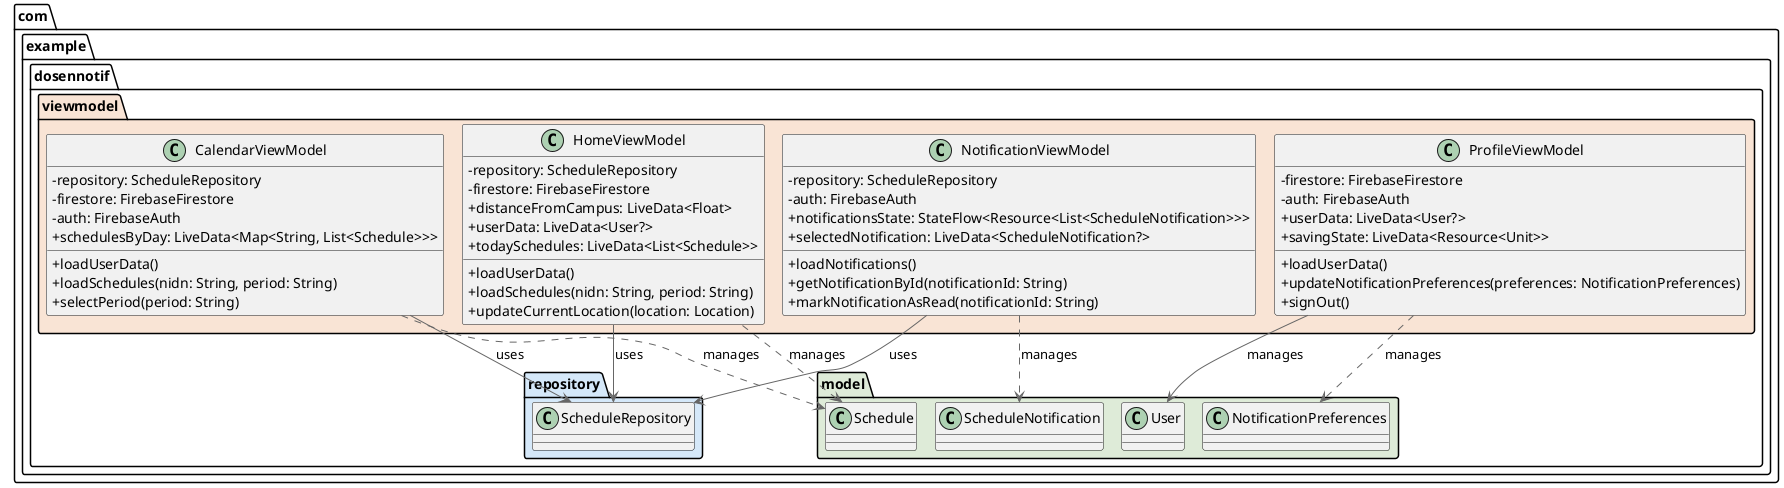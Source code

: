 @startuml "Aplikasi DosenNotif - ViewModel"
!pragma layout smetana
skinparam classAttributeIconSize 0
skinparam backgroundColor white
skinparam ArrowColor #666666

package "com.example.dosennotif.viewmodel" #F9E4D5 {
  class CalendarViewModel {
    - repository: ScheduleRepository
    - firestore: FirebaseFirestore
    - auth: FirebaseAuth
    + schedulesByDay: LiveData<Map<String, List<Schedule>>>
    + loadUserData()
    + loadSchedules(nidn: String, period: String)
    + selectPeriod(period: String)
  }

  class HomeViewModel {
    - repository: ScheduleRepository
    - firestore: FirebaseFirestore
    + distanceFromCampus: LiveData<Float>
    + userData: LiveData<User?>
    + todaySchedules: LiveData<List<Schedule>>
    + loadUserData()
    + loadSchedules(nidn: String, period: String)
    + updateCurrentLocation(location: Location)
  }

  class NotificationViewModel {
    - repository: ScheduleRepository
    - auth: FirebaseAuth
    + notificationsState: StateFlow<Resource<List<ScheduleNotification>>>
    + selectedNotification: LiveData<ScheduleNotification?>
    + loadNotifications()
    + getNotificationById(notificationId: String)
    + markNotificationAsRead(notificationId: String)
  }

  class ProfileViewModel {
    - firestore: FirebaseFirestore
    - auth: FirebaseAuth
    + userData: LiveData<User?>
    + savingState: LiveData<Resource<Unit>>
    + loadUserData()
    + updateNotificationPreferences(preferences: NotificationPreferences)
    + signOut()
  }
}

package "com.example.dosennotif.repository" #D5E8F9 {
  class ScheduleRepository
}

package "com.example.dosennotif.model" #DEEBD8 {
  class User
  class Schedule
  class ScheduleNotification
  class NotificationPreferences
}

' Relasi
CalendarViewModel --> ScheduleRepository: uses
HomeViewModel --> ScheduleRepository: uses
NotificationViewModel --> ScheduleRepository: uses
ProfileViewModel --> User: manages

CalendarViewModel ..> Schedule: manages
HomeViewModel ..> Schedule: manages
NotificationViewModel ..> ScheduleNotification: manages
ProfileViewModel ..> NotificationPreferences: manages

@enduml